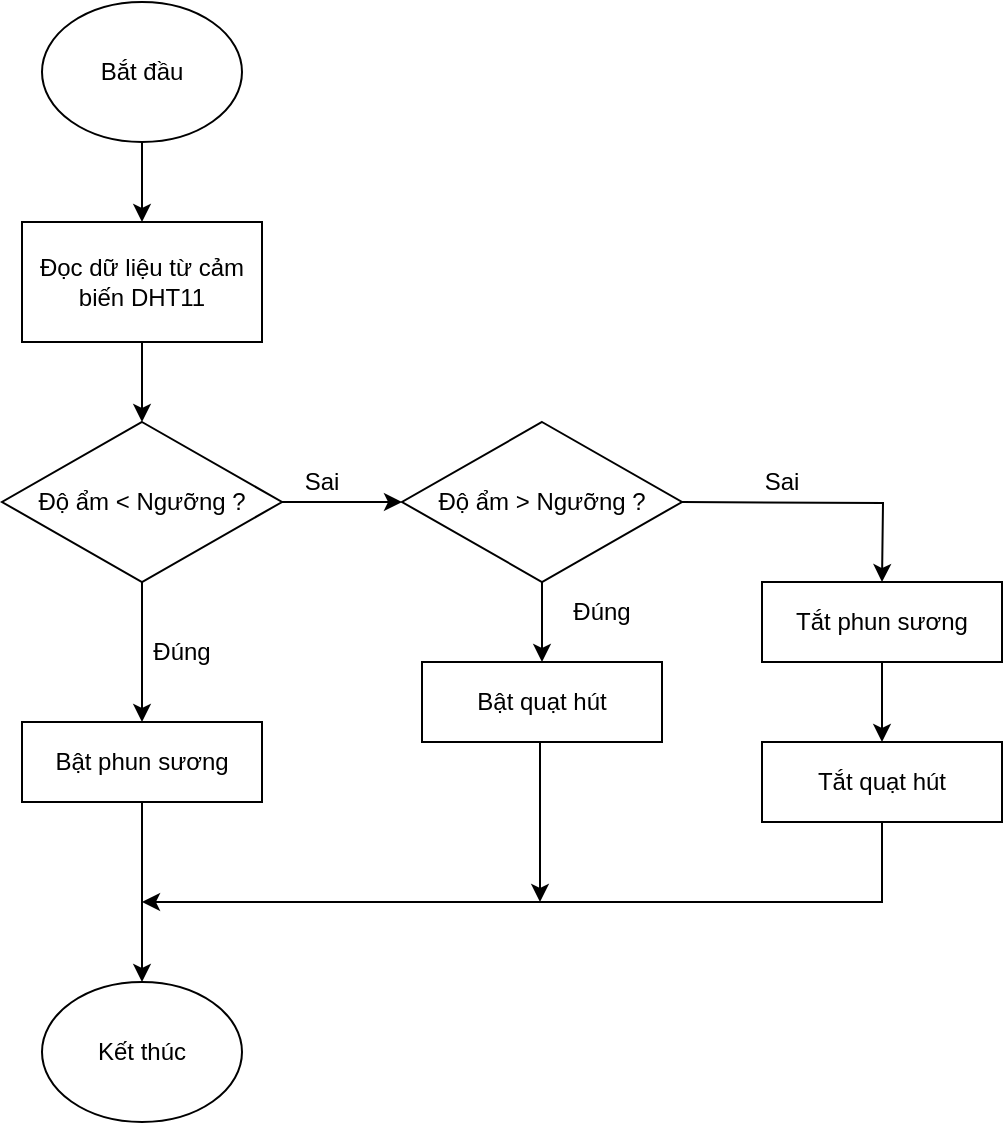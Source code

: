 <mxfile version="24.5.4" type="github">
  <diagram id="C5RBs43oDa-KdzZeNtuy" name="Page-1">
    <mxGraphModel dx="1434" dy="780" grid="1" gridSize="10" guides="1" tooltips="1" connect="1" arrows="1" fold="1" page="1" pageScale="1" pageWidth="827" pageHeight="1169" math="0" shadow="0">
      <root>
        <mxCell id="WIyWlLk6GJQsqaUBKTNV-0" />
        <mxCell id="WIyWlLk6GJQsqaUBKTNV-1" parent="WIyWlLk6GJQsqaUBKTNV-0" />
        <mxCell id="NtKwk-c0a-nlly3EtWE7-6" value="" style="edgeStyle=orthogonalEdgeStyle;rounded=0;orthogonalLoop=1;jettySize=auto;html=1;" edge="1" parent="WIyWlLk6GJQsqaUBKTNV-1" source="pnCFM_zxaNLk9q6kUJMl-29" target="pnCFM_zxaNLk9q6kUJMl-38">
          <mxGeometry relative="1" as="geometry" />
        </mxCell>
        <mxCell id="pnCFM_zxaNLk9q6kUJMl-29" value="Bắt đầu" style="ellipse;whiteSpace=wrap;html=1;" parent="WIyWlLk6GJQsqaUBKTNV-1" vertex="1">
          <mxGeometry x="160" y="130" width="100" height="70" as="geometry" />
        </mxCell>
        <mxCell id="pnCFM_zxaNLk9q6kUJMl-30" value="Độ ẩm &amp;lt; Ngưỡng ?" style="rhombus;whiteSpace=wrap;html=1;" parent="WIyWlLk6GJQsqaUBKTNV-1" vertex="1">
          <mxGeometry x="140" y="340" width="140" height="80" as="geometry" />
        </mxCell>
        <mxCell id="pnCFM_zxaNLk9q6kUJMl-31" value="" style="endArrow=classic;html=1;rounded=0;exitX=0.5;exitY=1;exitDx=0;exitDy=0;" parent="WIyWlLk6GJQsqaUBKTNV-1" source="pnCFM_zxaNLk9q6kUJMl-30" edge="1">
          <mxGeometry width="50" height="50" relative="1" as="geometry">
            <mxPoint x="340" y="600" as="sourcePoint" />
            <mxPoint x="210" y="490" as="targetPoint" />
          </mxGeometry>
        </mxCell>
        <mxCell id="pnCFM_zxaNLk9q6kUJMl-32" value="Đúng" style="text;html=1;align=center;verticalAlign=middle;whiteSpace=wrap;rounded=0;" parent="WIyWlLk6GJQsqaUBKTNV-1" vertex="1">
          <mxGeometry x="200" y="440" width="60" height="30" as="geometry" />
        </mxCell>
        <mxCell id="pnCFM_zxaNLk9q6kUJMl-33" value="Sai" style="text;html=1;align=center;verticalAlign=middle;whiteSpace=wrap;rounded=0;" parent="WIyWlLk6GJQsqaUBKTNV-1" vertex="1">
          <mxGeometry x="270" y="355" width="60" height="30" as="geometry" />
        </mxCell>
        <mxCell id="pnCFM_zxaNLk9q6kUJMl-34" value="Bật phun sương" style="rounded=0;whiteSpace=wrap;html=1;" parent="WIyWlLk6GJQsqaUBKTNV-1" vertex="1">
          <mxGeometry x="150" y="490" width="120" height="40" as="geometry" />
        </mxCell>
        <mxCell id="pnCFM_zxaNLk9q6kUJMl-35" value="Bật quạt hút" style="rounded=0;whiteSpace=wrap;html=1;" parent="WIyWlLk6GJQsqaUBKTNV-1" vertex="1">
          <mxGeometry x="350" y="460" width="120" height="40" as="geometry" />
        </mxCell>
        <mxCell id="pnCFM_zxaNLk9q6kUJMl-36" value="" style="endArrow=classic;html=1;rounded=0;exitX=0.5;exitY=1;exitDx=0;exitDy=0;entryX=0.5;entryY=0;entryDx=0;entryDy=0;" parent="WIyWlLk6GJQsqaUBKTNV-1" source="pnCFM_zxaNLk9q6kUJMl-34" target="pnCFM_zxaNLk9q6kUJMl-37" edge="1">
          <mxGeometry width="50" height="50" relative="1" as="geometry">
            <mxPoint x="330" y="640" as="sourcePoint" />
            <mxPoint x="210" y="580" as="targetPoint" />
          </mxGeometry>
        </mxCell>
        <mxCell id="pnCFM_zxaNLk9q6kUJMl-37" value="Kết thúc" style="ellipse;whiteSpace=wrap;html=1;" parent="WIyWlLk6GJQsqaUBKTNV-1" vertex="1">
          <mxGeometry x="160" y="620" width="100" height="70" as="geometry" />
        </mxCell>
        <mxCell id="pnCFM_zxaNLk9q6kUJMl-38" value="Đọc dữ liệu từ cảm biến DHT11" style="rounded=0;whiteSpace=wrap;html=1;" parent="WIyWlLk6GJQsqaUBKTNV-1" vertex="1">
          <mxGeometry x="150" y="240" width="120" height="60" as="geometry" />
        </mxCell>
        <mxCell id="pnCFM_zxaNLk9q6kUJMl-39" value="" style="endArrow=classic;html=1;rounded=0;" parent="WIyWlLk6GJQsqaUBKTNV-1" edge="1">
          <mxGeometry width="50" height="50" relative="1" as="geometry">
            <mxPoint x="280" y="380" as="sourcePoint" />
            <mxPoint x="340" y="380" as="targetPoint" />
          </mxGeometry>
        </mxCell>
        <mxCell id="NtKwk-c0a-nlly3EtWE7-4" value="" style="edgeStyle=orthogonalEdgeStyle;rounded=0;orthogonalLoop=1;jettySize=auto;html=1;" edge="1" parent="WIyWlLk6GJQsqaUBKTNV-1" source="pnCFM_zxaNLk9q6kUJMl-40" target="pnCFM_zxaNLk9q6kUJMl-35">
          <mxGeometry relative="1" as="geometry" />
        </mxCell>
        <mxCell id="pnCFM_zxaNLk9q6kUJMl-40" value="Độ ẩm &amp;gt; Ngưỡng ?" style="rhombus;whiteSpace=wrap;html=1;" parent="WIyWlLk6GJQsqaUBKTNV-1" vertex="1">
          <mxGeometry x="340" y="340" width="140" height="80" as="geometry" />
        </mxCell>
        <mxCell id="pnCFM_zxaNLk9q6kUJMl-47" value="" style="endArrow=classic;html=1;rounded=0;exitX=0.5;exitY=1;exitDx=0;exitDy=0;" parent="WIyWlLk6GJQsqaUBKTNV-1" edge="1">
          <mxGeometry width="50" height="50" relative="1" as="geometry">
            <mxPoint x="409.0" y="500" as="sourcePoint" />
            <mxPoint x="409" y="580" as="targetPoint" />
          </mxGeometry>
        </mxCell>
        <mxCell id="pnCFM_zxaNLk9q6kUJMl-49" value="Đúng" style="text;html=1;align=center;verticalAlign=middle;whiteSpace=wrap;rounded=0;" parent="WIyWlLk6GJQsqaUBKTNV-1" vertex="1">
          <mxGeometry x="410" y="420" width="60" height="30" as="geometry" />
        </mxCell>
        <mxCell id="NtKwk-c0a-nlly3EtWE7-2" style="edgeStyle=orthogonalEdgeStyle;rounded=0;orthogonalLoop=1;jettySize=auto;html=1;exitX=0;exitY=0.75;exitDx=0;exitDy=0;entryX=0.5;entryY=0;entryDx=0;entryDy=0;" edge="1" parent="WIyWlLk6GJQsqaUBKTNV-1">
          <mxGeometry relative="1" as="geometry">
            <mxPoint x="480" y="380" as="sourcePoint" />
            <mxPoint x="580" y="420" as="targetPoint" />
          </mxGeometry>
        </mxCell>
        <mxCell id="pnCFM_zxaNLk9q6kUJMl-52" value="Sai" style="text;html=1;align=center;verticalAlign=middle;whiteSpace=wrap;rounded=0;" parent="WIyWlLk6GJQsqaUBKTNV-1" vertex="1">
          <mxGeometry x="500" y="350" width="60" height="40" as="geometry" />
        </mxCell>
        <mxCell id="pnCFM_zxaNLk9q6kUJMl-55" value="" style="endArrow=classic;html=1;rounded=0;exitX=0.5;exitY=1;exitDx=0;exitDy=0;entryX=0.5;entryY=0;entryDx=0;entryDy=0;" parent="WIyWlLk6GJQsqaUBKTNV-1" source="pnCFM_zxaNLk9q6kUJMl-38" target="pnCFM_zxaNLk9q6kUJMl-30" edge="1">
          <mxGeometry width="50" height="50" relative="1" as="geometry">
            <mxPoint x="200" y="380" as="sourcePoint" />
            <mxPoint x="250" y="330" as="targetPoint" />
          </mxGeometry>
        </mxCell>
        <mxCell id="NtKwk-c0a-nlly3EtWE7-3" value="" style="edgeStyle=orthogonalEdgeStyle;rounded=0;orthogonalLoop=1;jettySize=auto;html=1;" edge="1" parent="WIyWlLk6GJQsqaUBKTNV-1" source="NtKwk-c0a-nlly3EtWE7-0" target="NtKwk-c0a-nlly3EtWE7-1">
          <mxGeometry relative="1" as="geometry" />
        </mxCell>
        <mxCell id="NtKwk-c0a-nlly3EtWE7-0" value="Tắt phun sương" style="rounded=0;whiteSpace=wrap;html=1;" vertex="1" parent="WIyWlLk6GJQsqaUBKTNV-1">
          <mxGeometry x="520" y="420" width="120" height="40" as="geometry" />
        </mxCell>
        <mxCell id="NtKwk-c0a-nlly3EtWE7-5" style="edgeStyle=orthogonalEdgeStyle;rounded=0;orthogonalLoop=1;jettySize=auto;html=1;" edge="1" parent="WIyWlLk6GJQsqaUBKTNV-1" source="NtKwk-c0a-nlly3EtWE7-1">
          <mxGeometry relative="1" as="geometry">
            <mxPoint x="210" y="580" as="targetPoint" />
            <Array as="points">
              <mxPoint x="580" y="580" />
              <mxPoint x="210" y="580" />
            </Array>
          </mxGeometry>
        </mxCell>
        <mxCell id="NtKwk-c0a-nlly3EtWE7-1" value="Tắt quạt hút" style="rounded=0;whiteSpace=wrap;html=1;" vertex="1" parent="WIyWlLk6GJQsqaUBKTNV-1">
          <mxGeometry x="520" y="500" width="120" height="40" as="geometry" />
        </mxCell>
      </root>
    </mxGraphModel>
  </diagram>
</mxfile>
